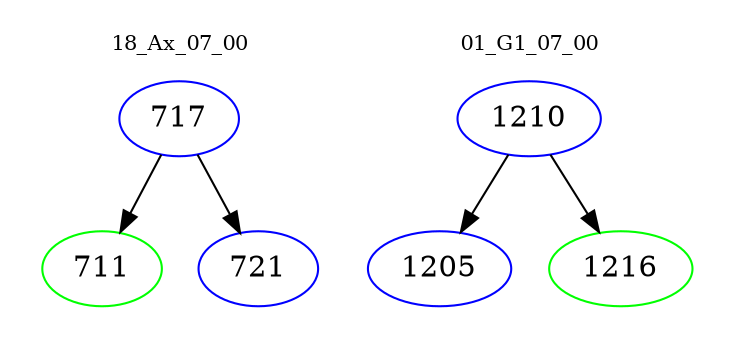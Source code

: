 digraph{
subgraph cluster_0 {
color = white
label = "18_Ax_07_00";
fontsize=10;
T0_717 [label="717", color="blue"]
T0_717 -> T0_711 [color="black"]
T0_711 [label="711", color="green"]
T0_717 -> T0_721 [color="black"]
T0_721 [label="721", color="blue"]
}
subgraph cluster_1 {
color = white
label = "01_G1_07_00";
fontsize=10;
T1_1210 [label="1210", color="blue"]
T1_1210 -> T1_1205 [color="black"]
T1_1205 [label="1205", color="blue"]
T1_1210 -> T1_1216 [color="black"]
T1_1216 [label="1216", color="green"]
}
}

